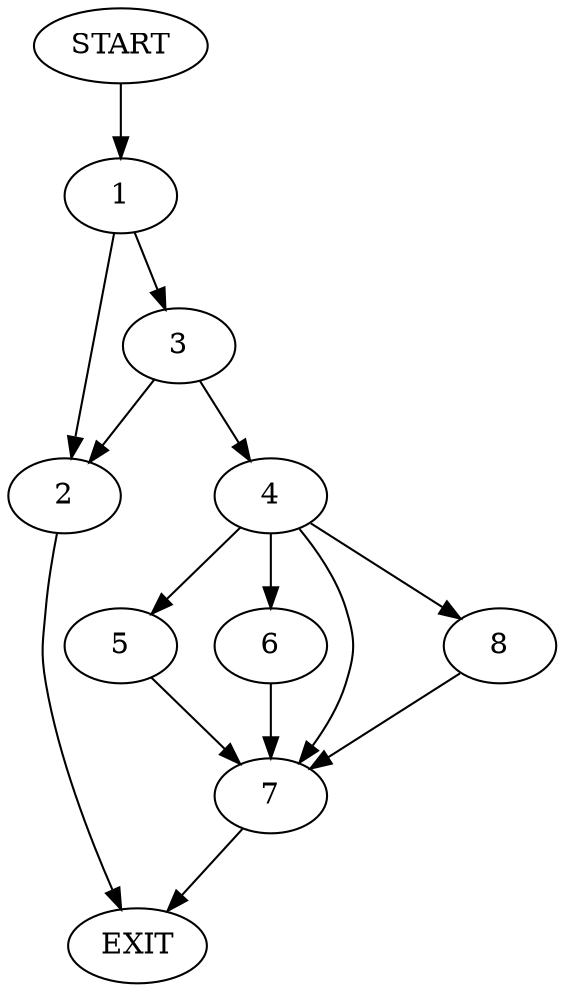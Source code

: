 digraph {
0 [label="START"]
9 [label="EXIT"]
0 -> 1
1 -> 2
1 -> 3
2 -> 9
3 -> 2
3 -> 4
4 -> 5
4 -> 6
4 -> 7
4 -> 8
7 -> 9
5 -> 7
8 -> 7
6 -> 7
}
